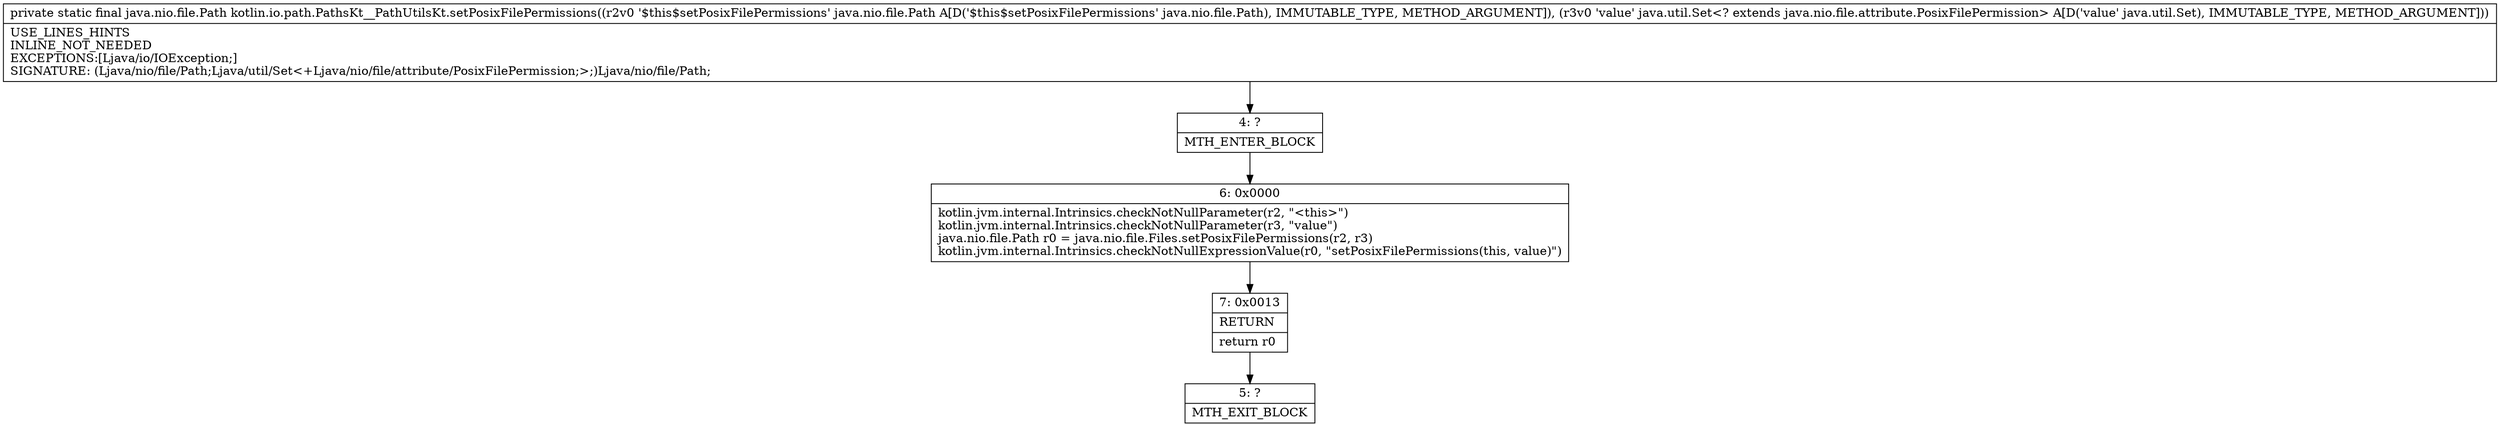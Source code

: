 digraph "CFG forkotlin.io.path.PathsKt__PathUtilsKt.setPosixFilePermissions(Ljava\/nio\/file\/Path;Ljava\/util\/Set;)Ljava\/nio\/file\/Path;" {
Node_4 [shape=record,label="{4\:\ ?|MTH_ENTER_BLOCK\l}"];
Node_6 [shape=record,label="{6\:\ 0x0000|kotlin.jvm.internal.Intrinsics.checkNotNullParameter(r2, \"\<this\>\")\lkotlin.jvm.internal.Intrinsics.checkNotNullParameter(r3, \"value\")\ljava.nio.file.Path r0 = java.nio.file.Files.setPosixFilePermissions(r2, r3)\lkotlin.jvm.internal.Intrinsics.checkNotNullExpressionValue(r0, \"setPosixFilePermissions(this, value)\")\l}"];
Node_7 [shape=record,label="{7\:\ 0x0013|RETURN\l|return r0\l}"];
Node_5 [shape=record,label="{5\:\ ?|MTH_EXIT_BLOCK\l}"];
MethodNode[shape=record,label="{private static final java.nio.file.Path kotlin.io.path.PathsKt__PathUtilsKt.setPosixFilePermissions((r2v0 '$this$setPosixFilePermissions' java.nio.file.Path A[D('$this$setPosixFilePermissions' java.nio.file.Path), IMMUTABLE_TYPE, METHOD_ARGUMENT]), (r3v0 'value' java.util.Set\<? extends java.nio.file.attribute.PosixFilePermission\> A[D('value' java.util.Set), IMMUTABLE_TYPE, METHOD_ARGUMENT]))  | USE_LINES_HINTS\lINLINE_NOT_NEEDED\lEXCEPTIONS:[Ljava\/io\/IOException;]\lSIGNATURE: (Ljava\/nio\/file\/Path;Ljava\/util\/Set\<+Ljava\/nio\/file\/attribute\/PosixFilePermission;\>;)Ljava\/nio\/file\/Path;\l}"];
MethodNode -> Node_4;Node_4 -> Node_6;
Node_6 -> Node_7;
Node_7 -> Node_5;
}

